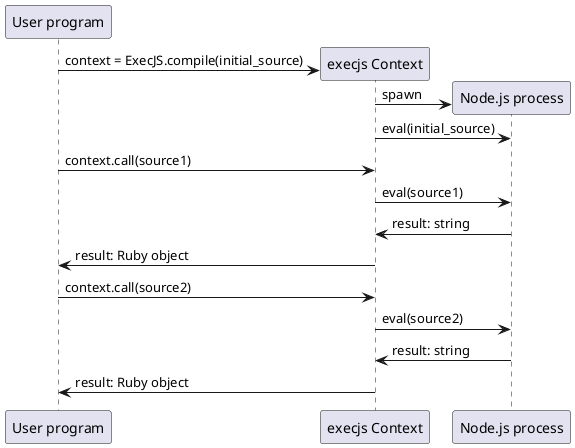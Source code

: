 @startuml

!pragma teoz true

participant "User program" as ruby
participant "execjs Context" as context
participant "Node.js process" as node

create context
ruby -> context : context = ExecJS.compile(initial_source)
create node
context -> node : spawn
context -> node : eval(initial_source)

ruby -> context : context.call(source1)
context -> node : eval(source1)
node -> context : result: string
context -> ruby : result: Ruby object

ruby -> context : context.call(source2)
context -> node : eval(source2)
node -> context : result: string
context -> ruby : result: Ruby object

@enduml

